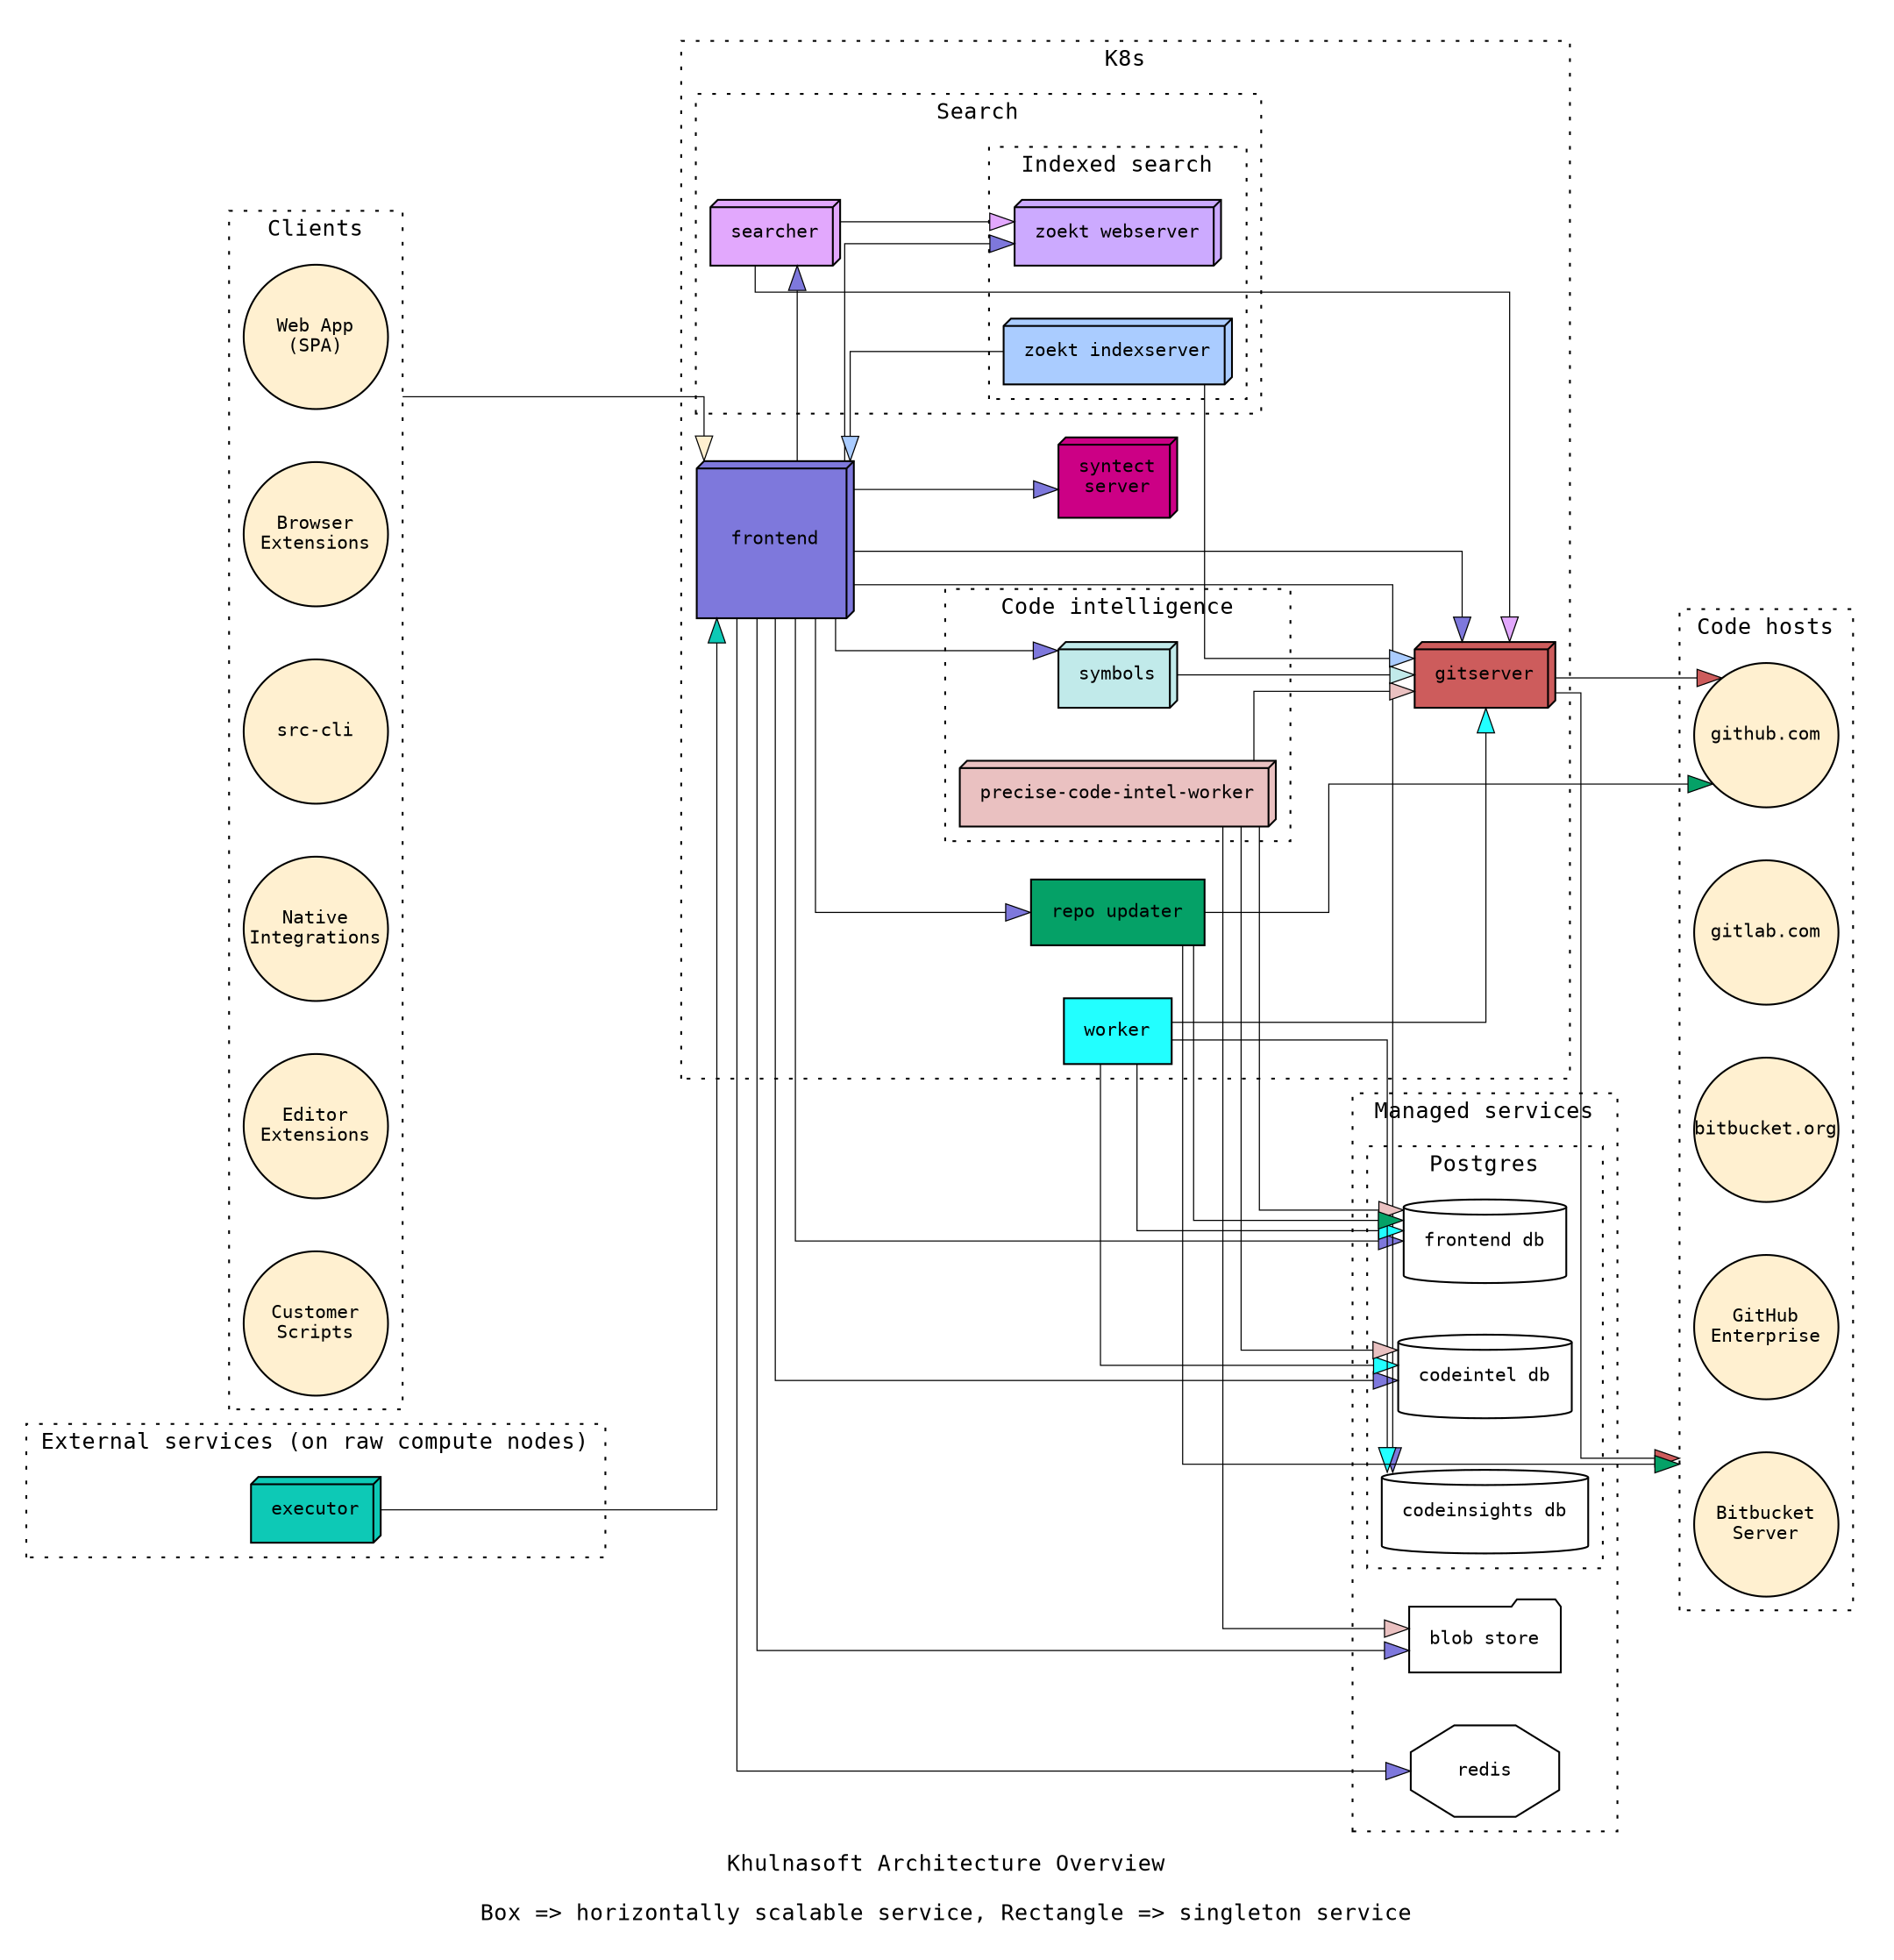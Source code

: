 digraph architecture {
    label="Khulnasoft Architecture Overview\n\nBox => horizontally scalable service, Rectangle => singleton service"
    rankdir=LR
    ratio=fill
    ranksep=0.8
    nodesep=0.4
    compound=true
    splines=ortho
    concentrate=true
    stylesheet="./architecture.css"

    graph [
        fontname="Source Code Pro, monospace"
        fontsize=12
        pad=0.2
    ]

    node [
        colorscheme="set312"
        style="filled"
        fillcolor="white"
        shape="rectangle"
        fontname="Source Code Pro, monospace"
        fontsize=10
        margin=0.15
        target="_blank"
    ]

    edge [
        colorscheme="set312"
        penwidth=0.6
        arrowtail=invis
        arrowsize=1.35
    ]

    subgraph cluster_clients {
        label="Clients"
        graph [style="dotted"]
        node [
            shape="circle"
            fixedsize="true"
            width="1.1"
            fillcolor="#fff0d0"
        ]

        web_app [label="Web App\n(SPA)" URL="https://github.com/khulnasoft/khulnasoft/tree/main/client/web"]
        browser_ext [label="Browser\nExtensions" URL="https://github.com/khulnasoft/khulnasoft/tree/main/client/browser/"]
        src_cli [label="src-cli" URL="https://github.com/sourcegraph/src-cli"]
        native_integrations [label="Native\nIntegrations"]
        editor_ext [label="Editor\nExtensions"]
        customer_scripts [label="Customer\nScripts"]
    }

    subgraph cluster_services {
        label="K8s"
        graph [style="dotted"]

        frontend [
            fixedsize=true
            width=1.2
            height=1.2
            shape="box3d"
            label="frontend"
            fillcolor="#7e78dc"
            URL="https://github.com/khulnasoft/khulnasoft/tree/main/cmd/frontend"
        ]

        worker [
            label="worker"
            fillcolor="#22ffff"
            URL="https://github.com/khulnasoft/khulnasoft/tree/main/cmd/worker"
        ]

        subgraph cluster_search {
            label="Search"
            graph [style="dotted"]
            node [fillcolor="#ccaaff"]

            subgraph cluster_zoekt {
                label="Indexed search"
                graph [style="dotted"]
                node [shape="box3d"]

                zoekt_webserver [
                    label="zoekt webserver"
                    fillcolor="#ccaaff"
                    URL="https://github.com/sourcegraph/zoekt/tree/master/cmd/zoekt-webserver"
                ]
                zoekt_indexserver [
                    label="zoekt indexserver"
                    fillcolor="#aaccff"
                    URL="https://github.com/sourcegraph/zoekt/tree/master/cmd/zoekt-sourcegraph-indexserver"
                ]
            }

            searcher [
                label="searcher"
                shape="box3d"
                fillcolor="#e2a8fd"
                URL="https://github.com/khulnasoft/khulnasoft/tree/main/cmd/searcher"
            ]
        }

        subgraph cluster_code_intelligence {
            label="Code intelligence"
            graph [style="dotted"]

            codeintel_worker [
                label="precise-code-intel-worker"
                shape="box3d"
                fillcolor="#eac1c1"
                URL="https://github.com/khulnasoft/khulnasoft/tree/main/cmd/precise-code-intel-worker"
            ]

            symbols [
                label="symbols"
                shape="box3d"
                fillcolor="#c1eaea"
                URL="https://github.com/khulnasoft/khulnasoft/tree/main/cmd/symbols"
            ]
        }

        gitserver [
            label="gitserver"
            fillcolor="#cd5c5c"
            shape="box3d"
            URL="https://github.com/khulnasoft/khulnasoft/tree/main/cmd/gitserver"
        ]

        repo_updater [
            label="repo updater"
            fillcolor="#05a167"
            URL="https://github.com/khulnasoft/khulnasoft/tree/main/cmd/repo-updater"
        ]

        syntect_server [
            label="syntect\nserver"
            fillcolor="#cc0085"
            shape="box3d"
            URL="https://github.com/khulnasoft/khulnasoft/tree/main/docker-images/syntax-highlighter"
        ]
    }

    subgraph cluster_third_party {
        label="Managed services"
        graph [style="dotted"]

        redis [label="redis", shape="octagon"]
        blob_store [label="blob store", shape="folder"]

        subgraph cluster_databases {
            label="Postgres"
            graph [style="dotted"]
            node [shape="cylinder"]

            postgres [label="frontend db"]
            codeintel_db [label="codeintel db"]
            codeinsights_db [label="codeinsights db"]
        }
    }

    subgraph cluster_external_precise_code_intel {
        label="External services (on raw compute nodes)"
        graph [style="dotted"]

        executor [
            label="executor"
            shape="box3d"
            fillcolor="#0dc9b6"
            URL="https://github.com/khulnasoft/khulnasoft/tree/main/cmd/executor"
        ]
    }

    subgraph cluster_codehosts {
        label="Code hosts"
        graph [style="dotted"]
        node  [
            shape="circle"
            fixedsize="true"
            width="1.1"
            fillcolor="#fff0d0"
        ]

        github_dot_com [label="github.com"]
        gitlab_dot_com [label="gitlab.com"]
        bitbucket_cloud [label="bitbucket.org"]
        github_enterprise [label="GitHub\nEnterprise"]
        bitbucket_server [label="Bitbucket\nServer"]
    }

    /* To/from external services */
    web_app -> frontend[ltail=cluster_clients, fillcolor="#fff0d0"]
    gitserver -> {bitbucket_server} [lhead=cluster_codehosts, fillcolor="#cd5c5c"]
    repo_updater -> {bitbucket_server} [lhead=cluster_codehosts, fillcolor="#05a167"]

    /* To databases */
    frontend -> {postgres, codeintel_db, codeinsights_db} [fillcolor="#7e78dc"]
    frontend -> {redis} [fillcolor="#7e78dc"]
    worker -> {postgres, codeintel_db, codeinsights_db} [fillcolor="#22ffff"]
    codeintel_worker -> {postgres, codeintel_db} [ fillcolor="#eac1c1"]

    /* Internal routes */
    frontend -> {searcher, symbols, blob_store, gitserver, repo_updater, zoekt_webserver, syntect_server} [fillcolor="#7e78dc"]
    searcher -> {gitserver, zoekt_webserver} [fillcolor="#e2a8fd"]
    symbols -> gitserver [fillcolor="#c1eaea"]
    zoekt_indexserver -> {frontend, gitserver} [fillcolor="#aaccff"]
    worker -> {gitserver} [fillcolor="#22ffff"]
    codeintel_worker -> {gitserver} [fillcolor="#eac1c1"]
    executor -> frontend [fillcolor="#0dc9b6"]

    /* Unconstrained internal routes */
    codeintel_worker -> {blob_store} [fillcolor="#eac1c1", constraint=false]
    gitserver -> {github_dot_com} [fillcolor="#cd5c5c", constraint=false]
    repo_updater -> {github_dot_com} [fillcolor="#05a167"]
    repo_updater -> {postgres} [fillcolor="#05a167", constraint=false]
}

